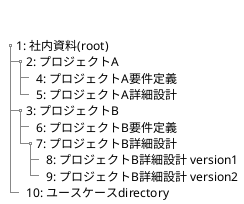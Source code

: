 @startuml
title ディレクトリ構成図
skinparam TitleFontSize 0

salt

{
    {T
        + 1: 社内資料(root)
            ++ 2: プロジェクトA
                +++ 4: プロジェクトA要件定義
                +++ 5: プロジェクトA詳細設計
            ++ 3: プロジェクトB
                +++ 6: プロジェクトB要件定義
                +++ 7: プロジェクトB詳細設計
                    ++++ 8: プロジェクトB詳細設計 version1
                    ++++ 9: プロジェクトB詳細設計 version2
            ++ 10: ユースケースdirectory
    }
}

@enduml